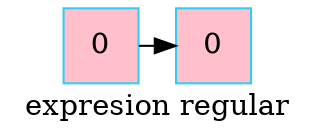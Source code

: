 digraph G
{label="expresion regular"
        node[shape = square]
        node[style = filled]
        node[fillcolor = "#EEEEE"]
        node[color = "#EEEEE"]
        node[color = "#31CEF0"]

2029351078160 [label="0",fillcolor ="pink"]
2029350669664 [label="0",fillcolor ="pink"]
2029351078160-> 2029350669664
 {rank=same; 2029351078160;2029350669664;}
 }